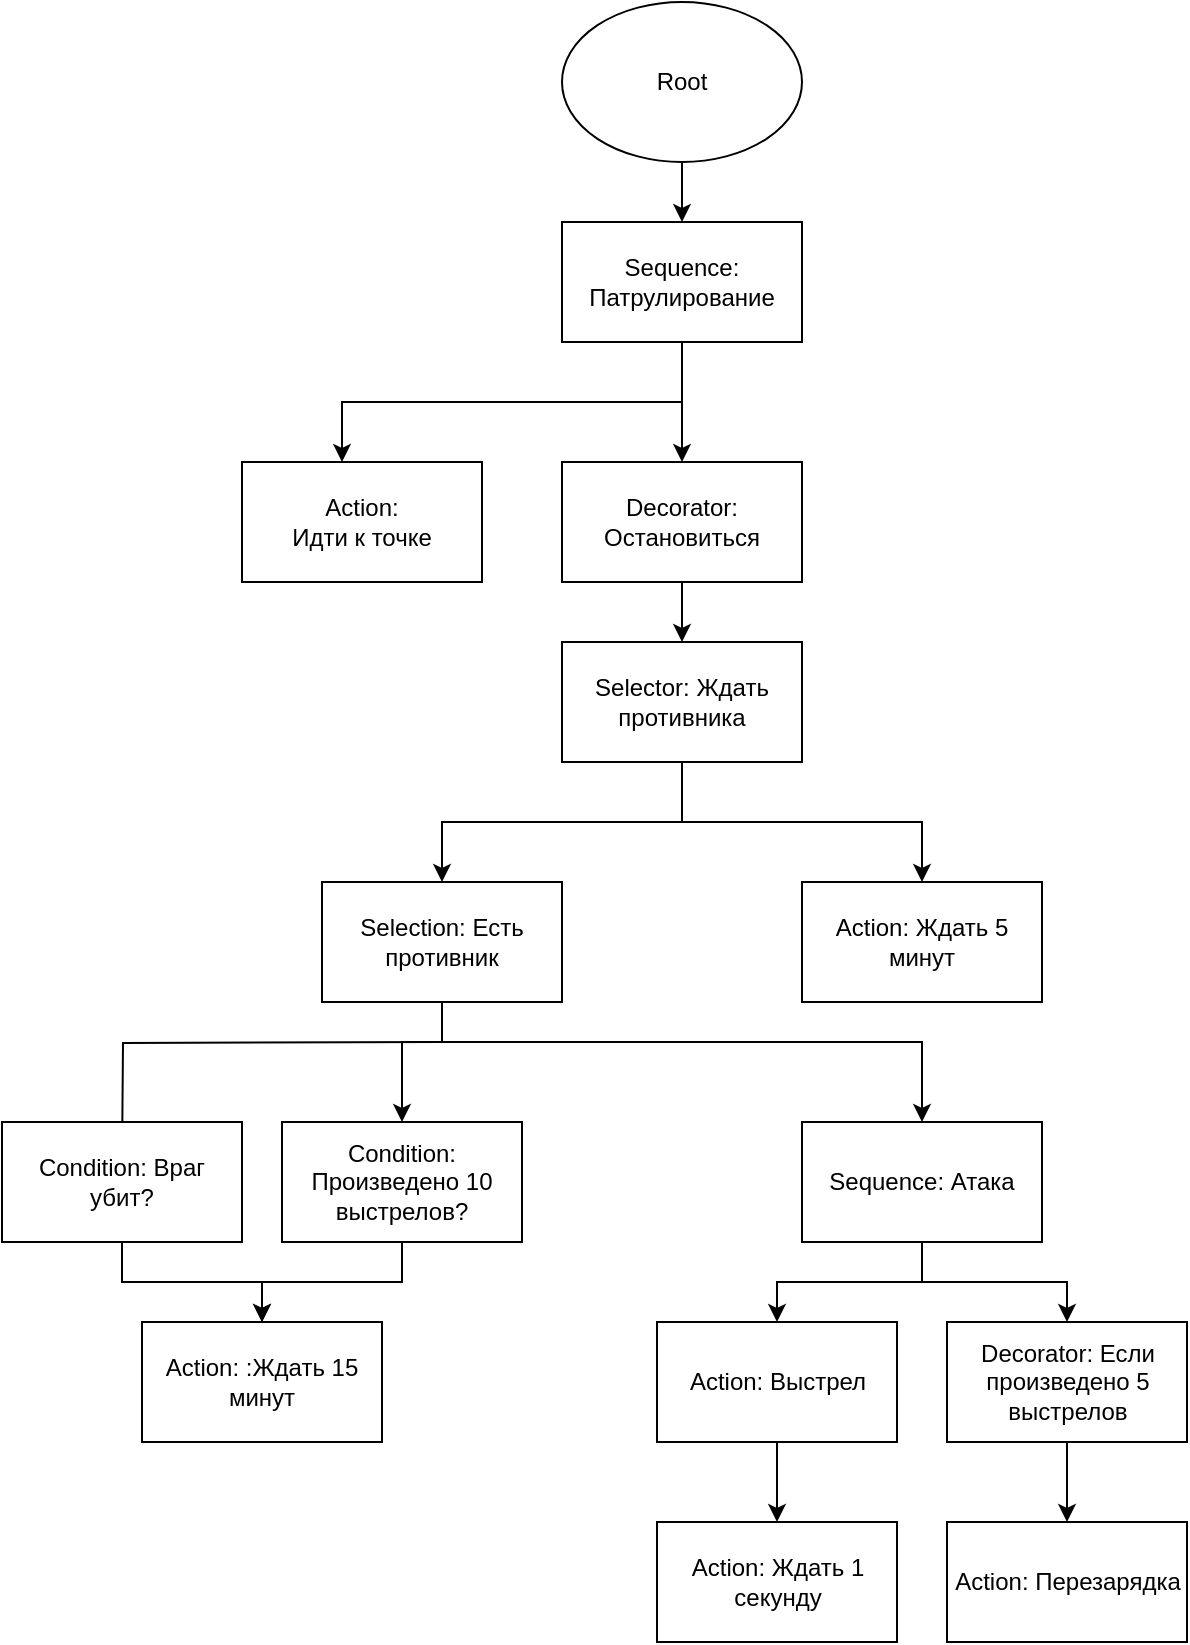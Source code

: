 <mxfile version="24.2.5" type="device">
  <diagram id="R2lEEEUBdFMjLlhIrx00" name="Page-1">
    <mxGraphModel dx="1434" dy="844" grid="1" gridSize="10" guides="1" tooltips="1" connect="1" arrows="1" fold="1" page="1" pageScale="1" pageWidth="850" pageHeight="1100" math="0" shadow="0" extFonts="Permanent Marker^https://fonts.googleapis.com/css?family=Permanent+Marker">
      <root>
        <mxCell id="0" />
        <mxCell id="1" parent="0" />
        <mxCell id="wzIamH0m0tMZ28txF08k-8" value="" style="edgeStyle=orthogonalEdgeStyle;rounded=0;orthogonalLoop=1;jettySize=auto;html=1;" edge="1" parent="1" source="wzIamH0m0tMZ28txF08k-2" target="wzIamH0m0tMZ28txF08k-7">
          <mxGeometry relative="1" as="geometry">
            <Array as="points">
              <mxPoint x="400" y="230" />
              <mxPoint x="230" y="230" />
            </Array>
          </mxGeometry>
        </mxCell>
        <mxCell id="wzIamH0m0tMZ28txF08k-10" value="" style="edgeStyle=orthogonalEdgeStyle;rounded=0;orthogonalLoop=1;jettySize=auto;html=1;exitX=0.5;exitY=1;exitDx=0;exitDy=0;" edge="1" parent="1" source="wzIamH0m0tMZ28txF08k-2" target="wzIamH0m0tMZ28txF08k-9">
          <mxGeometry relative="1" as="geometry">
            <mxPoint x="400" y="290" as="sourcePoint" />
          </mxGeometry>
        </mxCell>
        <mxCell id="wzIamH0m0tMZ28txF08k-2" value="Sequence: Патрулирование" style="rounded=0;whiteSpace=wrap;html=1;" vertex="1" parent="1">
          <mxGeometry x="340" y="140" width="120" height="60" as="geometry" />
        </mxCell>
        <mxCell id="wzIamH0m0tMZ28txF08k-4" value="" style="edgeStyle=orthogonalEdgeStyle;rounded=0;orthogonalLoop=1;jettySize=auto;html=1;" edge="1" parent="1" source="wzIamH0m0tMZ28txF08k-3" target="wzIamH0m0tMZ28txF08k-2">
          <mxGeometry relative="1" as="geometry" />
        </mxCell>
        <mxCell id="wzIamH0m0tMZ28txF08k-3" value="Root" style="ellipse;whiteSpace=wrap;html=1;" vertex="1" parent="1">
          <mxGeometry x="340" y="30" width="120" height="80" as="geometry" />
        </mxCell>
        <mxCell id="wzIamH0m0tMZ28txF08k-7" value="Action: &lt;br&gt;Идти к точке" style="whiteSpace=wrap;html=1;rounded=0;" vertex="1" parent="1">
          <mxGeometry x="180" y="260" width="120" height="60" as="geometry" />
        </mxCell>
        <mxCell id="wzIamH0m0tMZ28txF08k-12" value="" style="edgeStyle=orthogonalEdgeStyle;rounded=0;orthogonalLoop=1;jettySize=auto;html=1;" edge="1" parent="1" source="wzIamH0m0tMZ28txF08k-9" target="wzIamH0m0tMZ28txF08k-11">
          <mxGeometry relative="1" as="geometry" />
        </mxCell>
        <mxCell id="wzIamH0m0tMZ28txF08k-9" value="Decorator: Остановиться" style="whiteSpace=wrap;html=1;rounded=0;" vertex="1" parent="1">
          <mxGeometry x="340" y="260" width="120" height="60" as="geometry" />
        </mxCell>
        <mxCell id="wzIamH0m0tMZ28txF08k-14" value="" style="edgeStyle=orthogonalEdgeStyle;rounded=0;orthogonalLoop=1;jettySize=auto;html=1;" edge="1" parent="1" source="wzIamH0m0tMZ28txF08k-11" target="wzIamH0m0tMZ28txF08k-13">
          <mxGeometry relative="1" as="geometry" />
        </mxCell>
        <mxCell id="wzIamH0m0tMZ28txF08k-16" style="edgeStyle=orthogonalEdgeStyle;rounded=0;orthogonalLoop=1;jettySize=auto;html=1;entryX=0.5;entryY=0;entryDx=0;entryDy=0;" edge="1" parent="1" source="wzIamH0m0tMZ28txF08k-11" target="wzIamH0m0tMZ28txF08k-15">
          <mxGeometry relative="1" as="geometry" />
        </mxCell>
        <mxCell id="wzIamH0m0tMZ28txF08k-11" value="Selector: Ждать противника" style="whiteSpace=wrap;html=1;rounded=0;" vertex="1" parent="1">
          <mxGeometry x="340" y="350" width="120" height="60" as="geometry" />
        </mxCell>
        <mxCell id="wzIamH0m0tMZ28txF08k-36" value="" style="edgeStyle=orthogonalEdgeStyle;rounded=0;orthogonalLoop=1;jettySize=auto;html=1;" edge="1" parent="1" source="wzIamH0m0tMZ28txF08k-13" target="wzIamH0m0tMZ28txF08k-35">
          <mxGeometry relative="1" as="geometry">
            <Array as="points">
              <mxPoint x="280" y="550" />
              <mxPoint x="520" y="550" />
            </Array>
          </mxGeometry>
        </mxCell>
        <mxCell id="wzIamH0m0tMZ28txF08k-39" style="edgeStyle=orthogonalEdgeStyle;rounded=0;orthogonalLoop=1;jettySize=auto;html=1;exitX=0.5;exitY=1;exitDx=0;exitDy=0;entryX=0.5;entryY=0;entryDx=0;entryDy=0;" edge="1" parent="1" source="wzIamH0m0tMZ28txF08k-13" target="wzIamH0m0tMZ28txF08k-19">
          <mxGeometry relative="1" as="geometry">
            <Array as="points">
              <mxPoint x="280" y="550" />
              <mxPoint x="260" y="550" />
            </Array>
          </mxGeometry>
        </mxCell>
        <mxCell id="wzIamH0m0tMZ28txF08k-40" style="edgeStyle=orthogonalEdgeStyle;rounded=0;orthogonalLoop=1;jettySize=auto;html=1;exitX=0.5;exitY=1;exitDx=0;exitDy=0;" edge="1" parent="1">
          <mxGeometry relative="1" as="geometry">
            <mxPoint x="280" y="550" as="sourcePoint" />
            <mxPoint x="120" y="610" as="targetPoint" />
          </mxGeometry>
        </mxCell>
        <mxCell id="wzIamH0m0tMZ28txF08k-13" value="Selection: Есть противник" style="whiteSpace=wrap;html=1;rounded=0;" vertex="1" parent="1">
          <mxGeometry x="220" y="470" width="120" height="60" as="geometry" />
        </mxCell>
        <mxCell id="wzIamH0m0tMZ28txF08k-15" value="Action: Ждать 5 минут" style="whiteSpace=wrap;html=1;rounded=0;" vertex="1" parent="1">
          <mxGeometry x="460" y="470" width="120" height="60" as="geometry" />
        </mxCell>
        <mxCell id="wzIamH0m0tMZ28txF08k-34" style="edgeStyle=orthogonalEdgeStyle;rounded=0;orthogonalLoop=1;jettySize=auto;html=1;exitX=0.5;exitY=1;exitDx=0;exitDy=0;entryX=0.5;entryY=0;entryDx=0;entryDy=0;" edge="1" parent="1" source="wzIamH0m0tMZ28txF08k-17" target="wzIamH0m0tMZ28txF08k-32">
          <mxGeometry relative="1" as="geometry" />
        </mxCell>
        <mxCell id="wzIamH0m0tMZ28txF08k-17" value="Condition: Враг убит?" style="whiteSpace=wrap;html=1;rounded=0;" vertex="1" parent="1">
          <mxGeometry x="60" y="590" width="120" height="60" as="geometry" />
        </mxCell>
        <mxCell id="wzIamH0m0tMZ28txF08k-33" value="" style="edgeStyle=orthogonalEdgeStyle;rounded=0;orthogonalLoop=1;jettySize=auto;html=1;" edge="1" parent="1" source="wzIamH0m0tMZ28txF08k-19" target="wzIamH0m0tMZ28txF08k-32">
          <mxGeometry relative="1" as="geometry" />
        </mxCell>
        <mxCell id="wzIamH0m0tMZ28txF08k-19" value="Condition: Произведено 10 выстрелов?" style="whiteSpace=wrap;html=1;rounded=0;" vertex="1" parent="1">
          <mxGeometry x="200" y="590" width="120" height="60" as="geometry" />
        </mxCell>
        <mxCell id="wzIamH0m0tMZ28txF08k-26" value="" style="edgeStyle=orthogonalEdgeStyle;rounded=0;orthogonalLoop=1;jettySize=auto;html=1;" edge="1" parent="1" source="wzIamH0m0tMZ28txF08k-23" target="wzIamH0m0tMZ28txF08k-25">
          <mxGeometry relative="1" as="geometry" />
        </mxCell>
        <mxCell id="wzIamH0m0tMZ28txF08k-23" value="Action: Выстрел" style="whiteSpace=wrap;html=1;rounded=0;" vertex="1" parent="1">
          <mxGeometry x="387.5" y="690" width="120" height="60" as="geometry" />
        </mxCell>
        <mxCell id="wzIamH0m0tMZ28txF08k-25" value="Action: Ждать 1 секунду" style="whiteSpace=wrap;html=1;rounded=0;" vertex="1" parent="1">
          <mxGeometry x="387.5" y="790" width="120" height="60" as="geometry" />
        </mxCell>
        <mxCell id="wzIamH0m0tMZ28txF08k-29" value="" style="edgeStyle=orthogonalEdgeStyle;rounded=0;orthogonalLoop=1;jettySize=auto;html=1;" edge="1" parent="1" source="wzIamH0m0tMZ28txF08k-27" target="wzIamH0m0tMZ28txF08k-28">
          <mxGeometry relative="1" as="geometry" />
        </mxCell>
        <mxCell id="wzIamH0m0tMZ28txF08k-27" value="Decorator: Если произведено 5 выстрелов" style="whiteSpace=wrap;html=1;rounded=0;" vertex="1" parent="1">
          <mxGeometry x="532.5" y="690" width="120" height="60" as="geometry" />
        </mxCell>
        <mxCell id="wzIamH0m0tMZ28txF08k-28" value="Action: Перезарядка" style="whiteSpace=wrap;html=1;rounded=0;" vertex="1" parent="1">
          <mxGeometry x="532.5" y="790" width="120" height="60" as="geometry" />
        </mxCell>
        <mxCell id="wzIamH0m0tMZ28txF08k-32" value="Action: :Ждать 15 минут" style="whiteSpace=wrap;html=1;rounded=0;" vertex="1" parent="1">
          <mxGeometry x="130" y="690" width="120" height="60" as="geometry" />
        </mxCell>
        <mxCell id="wzIamH0m0tMZ28txF08k-37" value="" style="edgeStyle=orthogonalEdgeStyle;rounded=0;orthogonalLoop=1;jettySize=auto;html=1;" edge="1" parent="1" source="wzIamH0m0tMZ28txF08k-35" target="wzIamH0m0tMZ28txF08k-27">
          <mxGeometry relative="1" as="geometry" />
        </mxCell>
        <mxCell id="wzIamH0m0tMZ28txF08k-38" style="edgeStyle=orthogonalEdgeStyle;rounded=0;orthogonalLoop=1;jettySize=auto;html=1;exitX=0.5;exitY=1;exitDx=0;exitDy=0;entryX=0.5;entryY=0;entryDx=0;entryDy=0;" edge="1" parent="1" source="wzIamH0m0tMZ28txF08k-35" target="wzIamH0m0tMZ28txF08k-23">
          <mxGeometry relative="1" as="geometry" />
        </mxCell>
        <mxCell id="wzIamH0m0tMZ28txF08k-35" value="Sequence: Атака" style="whiteSpace=wrap;html=1;rounded=0;" vertex="1" parent="1">
          <mxGeometry x="460" y="590" width="120" height="60" as="geometry" />
        </mxCell>
      </root>
    </mxGraphModel>
  </diagram>
</mxfile>

